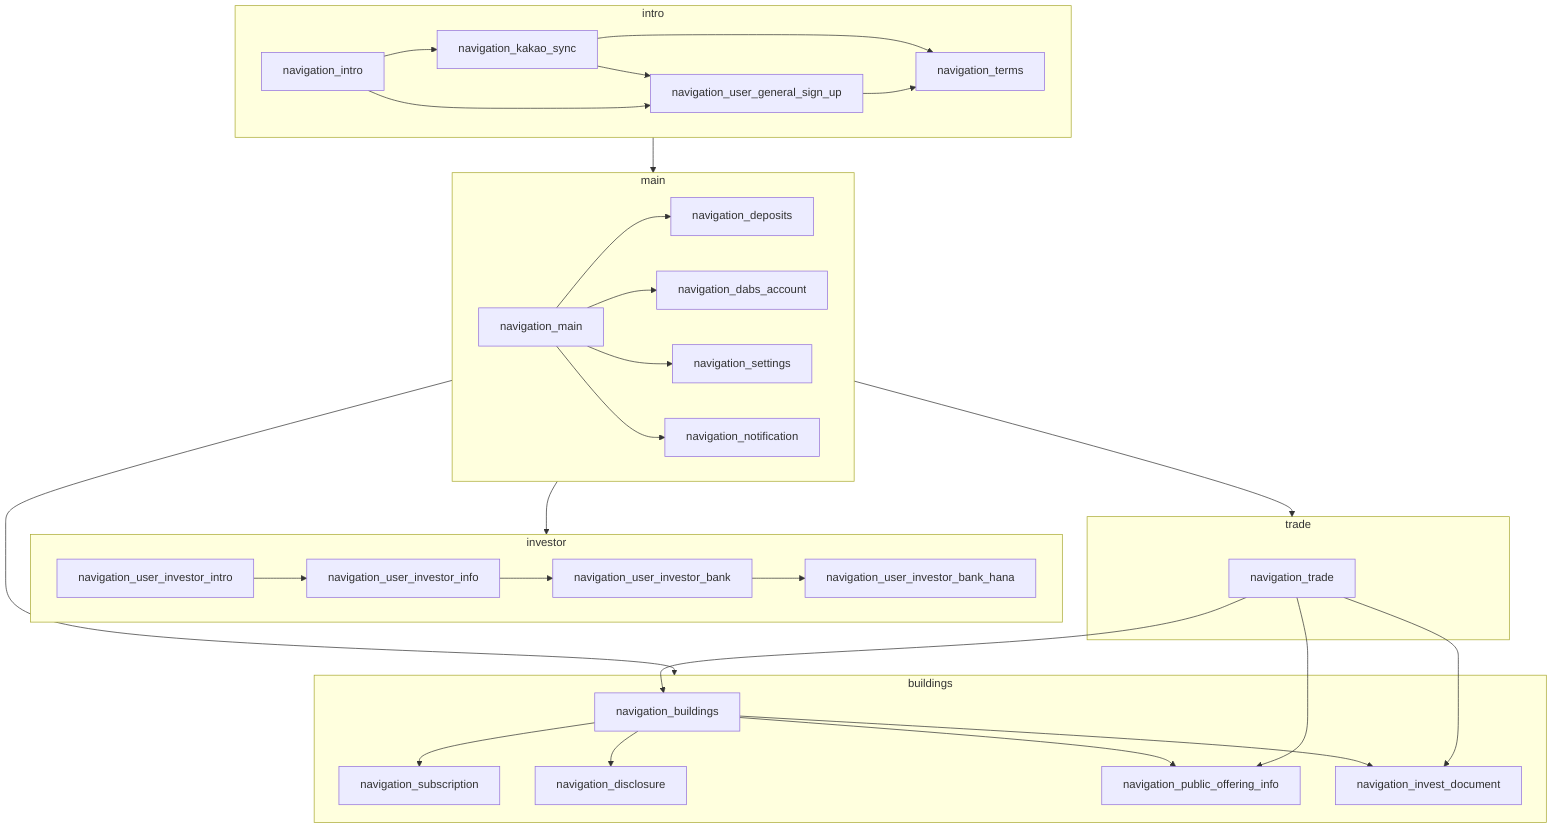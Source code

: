 flowchart TB
    subgraph intro
        navigation_intro-->navigation_kakao_sync;
        navigation_intro-->navigation_user_general_sign_up;
        navigation_kakao_sync-->navigation_terms;
        navigation_kakao_sync-->navigation_user_general_sign_up;
        navigation_user_general_sign_up-->navigation_terms;
    end
    subgraph main
        navigation_main-->navigation_deposits;
        navigation_main-->navigation_dabs_account;
        navigation_main-->navigation_settings;
        navigation_main-->navigation_notification;
    end
    subgraph investor
        navigation_user_investor_intro-->navigation_user_investor_info;
        navigation_user_investor_info-->navigation_user_investor_bank;
        navigation_user_investor_bank-->navigation_user_investor_bank_hana;
    end
    subgraph buildings
        navigation_buildings-->navigation_subscription;
        navigation_buildings-->navigation_disclosure;
        navigation_buildings-->navigation_public_offering_info;
        navigation_buildings-->navigation_invest_document;
    end
    subgraph trade
        navigation_trade-->navigation_public_offering_info;
        navigation_trade-->navigation_buildings;
        navigation_trade-->navigation_invest_document;
    end
    intro --> main;
    main --> investor;
    main --> buildings;
    main --> trade;